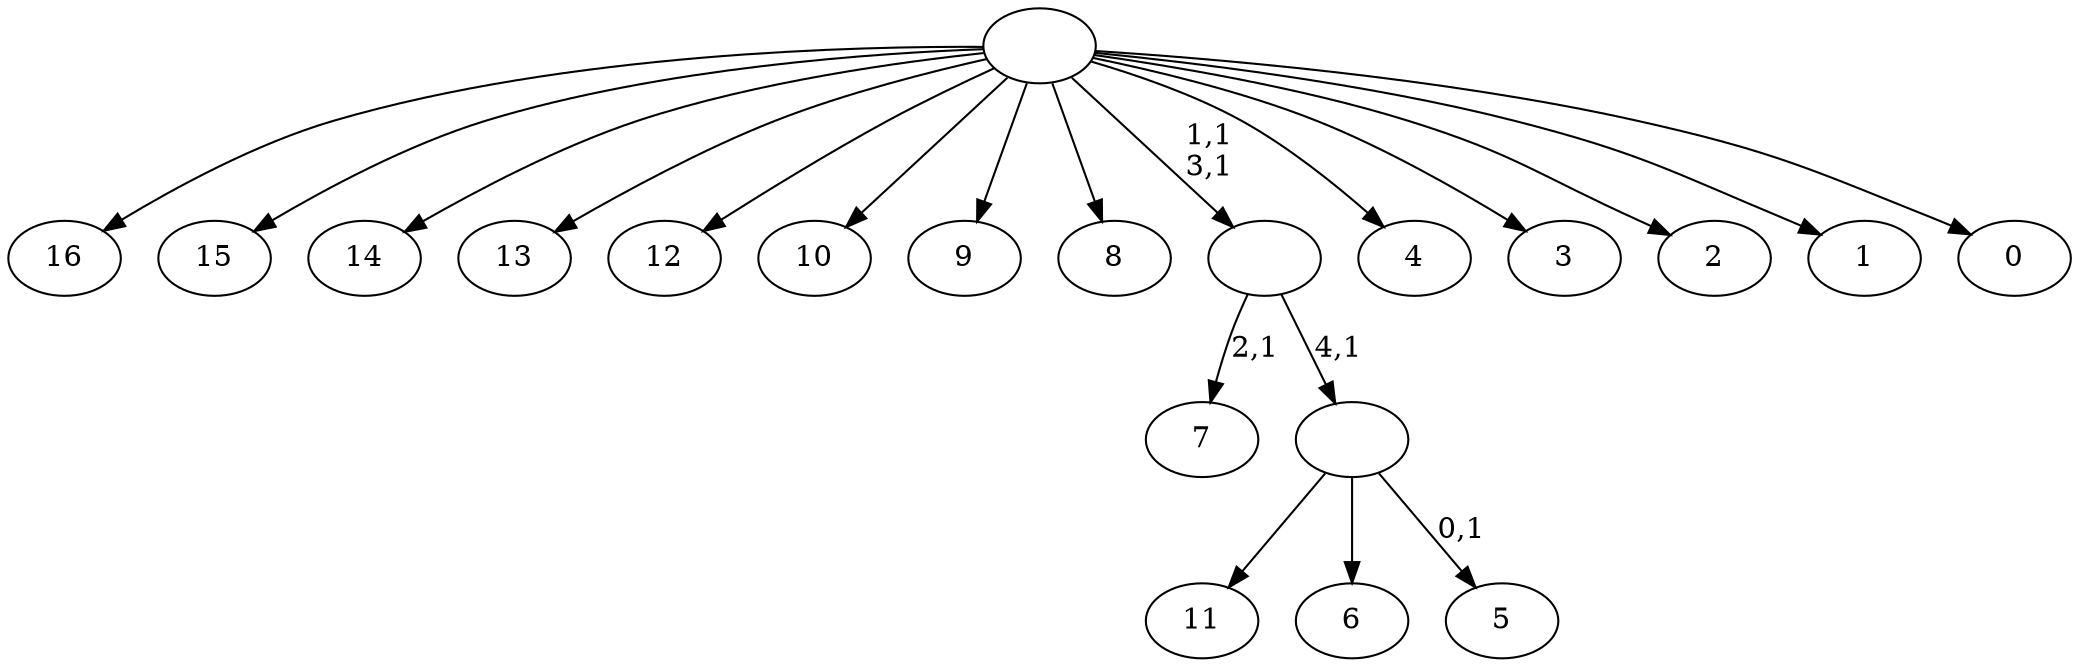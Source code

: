 digraph T {
	22 [label="16"]
	21 [label="15"]
	20 [label="14"]
	19 [label="13"]
	18 [label="12"]
	17 [label="11"]
	16 [label="10"]
	15 [label="9"]
	14 [label="8"]
	13 [label="7"]
	11 [label="6"]
	10 [label="5"]
	8 [label=""]
	7 [label=""]
	5 [label="4"]
	4 [label="3"]
	3 [label="2"]
	2 [label="1"]
	1 [label="0"]
	0 [label=""]
	8 -> 10 [label="0,1"]
	8 -> 17 [label=""]
	8 -> 11 [label=""]
	7 -> 13 [label="2,1"]
	7 -> 8 [label="4,1"]
	0 -> 7 [label="1,1\n3,1"]
	0 -> 22 [label=""]
	0 -> 21 [label=""]
	0 -> 20 [label=""]
	0 -> 19 [label=""]
	0 -> 18 [label=""]
	0 -> 16 [label=""]
	0 -> 15 [label=""]
	0 -> 14 [label=""]
	0 -> 5 [label=""]
	0 -> 4 [label=""]
	0 -> 3 [label=""]
	0 -> 2 [label=""]
	0 -> 1 [label=""]
}
